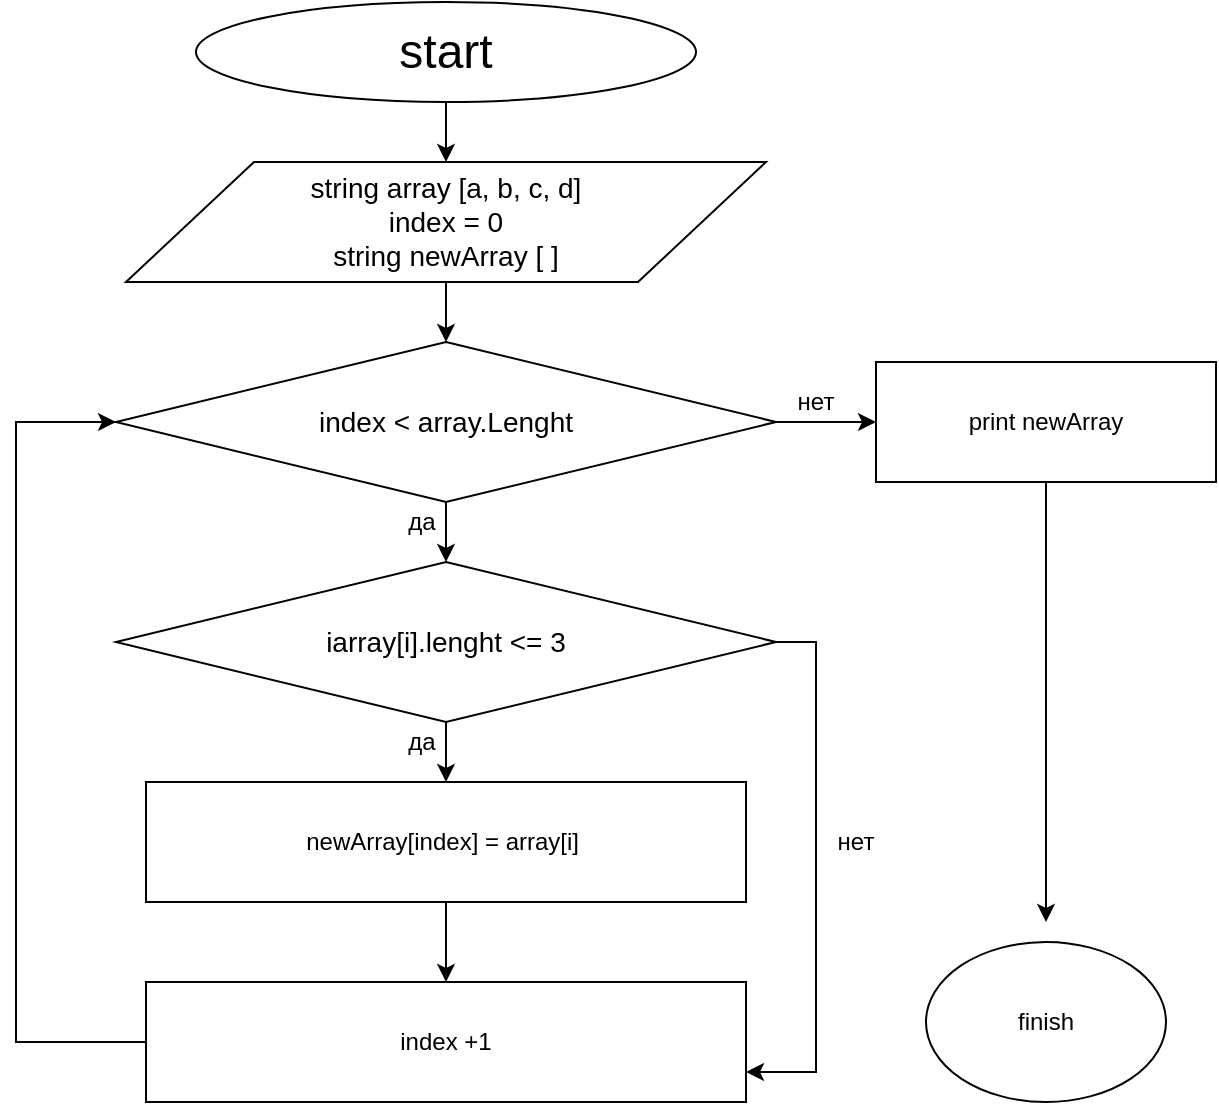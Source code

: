 <mxfile version="12.2.4"><diagram id="k8xtD4hhWQWVGlNZzNTD"><mxGraphModel dx="806" dy="498" grid="1" gridSize="10" guides="1" tooltips="1" connect="1" arrows="1" fold="1" page="1" pageScale="1" pageWidth="827" pageHeight="1169" math="0" shadow="0"><root><mxCell id="0"/><mxCell id="1" parent="0"/><mxCell id="9" value="" style="edgeStyle=orthogonalEdgeStyle;rounded=0;orthogonalLoop=1;jettySize=auto;html=1;" edge="1" parent="1" source="3" target="4"><mxGeometry relative="1" as="geometry"/></mxCell><mxCell id="3" value="&lt;font style=&quot;font-size: 24px&quot;&gt;start&lt;/font&gt;" style="ellipse;whiteSpace=wrap;html=1;" vertex="1" parent="1"><mxGeometry x="300" y="10" width="250" height="50" as="geometry"/></mxCell><mxCell id="10" value="" style="edgeStyle=orthogonalEdgeStyle;rounded=0;orthogonalLoop=1;jettySize=auto;html=1;" edge="1" parent="1" source="4" target="6"><mxGeometry relative="1" as="geometry"/></mxCell><mxCell id="4" value="&lt;font style=&quot;font-size: 14px&quot;&gt;string array [a, b, c, d]&lt;br&gt;index = 0&lt;br&gt;string newArray [ ]&lt;/font&gt;" style="shape=parallelogram;perimeter=parallelogramPerimeter;whiteSpace=wrap;html=1;" vertex="1" parent="1"><mxGeometry x="265" y="90" width="320" height="60" as="geometry"/></mxCell><mxCell id="12" value="" style="edgeStyle=orthogonalEdgeStyle;rounded=0;orthogonalLoop=1;jettySize=auto;html=1;" edge="1" parent="1" source="5" target="7"><mxGeometry relative="1" as="geometry"/></mxCell><mxCell id="16" style="edgeStyle=orthogonalEdgeStyle;rounded=0;orthogonalLoop=1;jettySize=auto;html=1;entryX=1;entryY=0.75;entryDx=0;entryDy=0;" edge="1" parent="1" source="5" target="8"><mxGeometry relative="1" as="geometry"><Array as="points"><mxPoint x="610" y="330"/><mxPoint x="610" y="545"/></Array></mxGeometry></mxCell><mxCell id="5" value="&lt;font style=&quot;font-size: 14px&quot;&gt;iarray[i].lenght &amp;lt;= 3&lt;/font&gt;" style="rhombus;whiteSpace=wrap;html=1;" vertex="1" parent="1"><mxGeometry x="260" y="290" width="330" height="80" as="geometry"/></mxCell><mxCell id="11" value="" style="edgeStyle=orthogonalEdgeStyle;rounded=0;orthogonalLoop=1;jettySize=auto;html=1;" edge="1" parent="1" source="6" target="5"><mxGeometry relative="1" as="geometry"/></mxCell><mxCell id="19" value="" style="edgeStyle=orthogonalEdgeStyle;rounded=0;orthogonalLoop=1;jettySize=auto;html=1;" edge="1" parent="1" source="6" target="17"><mxGeometry relative="1" as="geometry"/></mxCell><mxCell id="6" value="&lt;font style=&quot;font-size: 14px&quot;&gt;index &amp;lt; array.Lenght&lt;/font&gt;" style="rhombus;whiteSpace=wrap;html=1;" vertex="1" parent="1"><mxGeometry x="260" y="180" width="330" height="80" as="geometry"/></mxCell><mxCell id="13" value="" style="edgeStyle=orthogonalEdgeStyle;rounded=0;orthogonalLoop=1;jettySize=auto;html=1;" edge="1" parent="1" source="7" target="8"><mxGeometry relative="1" as="geometry"/></mxCell><mxCell id="7" value="newArray[index] = array[i]&amp;nbsp;" style="rounded=0;whiteSpace=wrap;html=1;" vertex="1" parent="1"><mxGeometry x="275" y="400" width="300" height="60" as="geometry"/></mxCell><mxCell id="15" value="" style="edgeStyle=orthogonalEdgeStyle;rounded=0;orthogonalLoop=1;jettySize=auto;html=1;entryX=0;entryY=0.5;entryDx=0;entryDy=0;" edge="1" parent="1" source="8" target="6"><mxGeometry relative="1" as="geometry"><mxPoint x="195" y="530" as="targetPoint"/><Array as="points"><mxPoint x="210" y="530"/><mxPoint x="210" y="220"/></Array></mxGeometry></mxCell><mxCell id="8" value="index +1" style="rounded=0;whiteSpace=wrap;html=1;" vertex="1" parent="1"><mxGeometry x="275" y="500" width="300" height="60" as="geometry"/></mxCell><mxCell id="25" value="" style="edgeStyle=orthogonalEdgeStyle;rounded=0;orthogonalLoop=1;jettySize=auto;html=1;" edge="1" parent="1" source="17"><mxGeometry relative="1" as="geometry"><mxPoint x="725" y="470" as="targetPoint"/></mxGeometry></mxCell><mxCell id="17" value="print newArray" style="rounded=0;whiteSpace=wrap;html=1;" vertex="1" parent="1"><mxGeometry x="640" y="190" width="170" height="60" as="geometry"/></mxCell><mxCell id="18" value="finish" style="ellipse;whiteSpace=wrap;html=1;" vertex="1" parent="1"><mxGeometry x="665" y="480" width="120" height="80" as="geometry"/></mxCell><mxCell id="26" value="нет" style="text;html=1;strokeColor=none;fillColor=none;align=center;verticalAlign=middle;whiteSpace=wrap;rounded=0;" vertex="1" parent="1"><mxGeometry x="590" y="200" width="40" height="20" as="geometry"/></mxCell><mxCell id="27" value="нет" style="text;html=1;strokeColor=none;fillColor=none;align=center;verticalAlign=middle;whiteSpace=wrap;rounded=0;" vertex="1" parent="1"><mxGeometry x="610" y="420" width="40" height="20" as="geometry"/></mxCell><mxCell id="31" value="да" style="text;html=1;strokeColor=none;fillColor=none;align=center;verticalAlign=middle;whiteSpace=wrap;rounded=0;" vertex="1" parent="1"><mxGeometry x="393" y="260" width="40" height="20" as="geometry"/></mxCell><mxCell id="32" value="да" style="text;html=1;strokeColor=none;fillColor=none;align=center;verticalAlign=middle;whiteSpace=wrap;rounded=0;" vertex="1" parent="1"><mxGeometry x="393" y="370" width="40" height="20" as="geometry"/></mxCell></root></mxGraphModel></diagram></mxfile>
